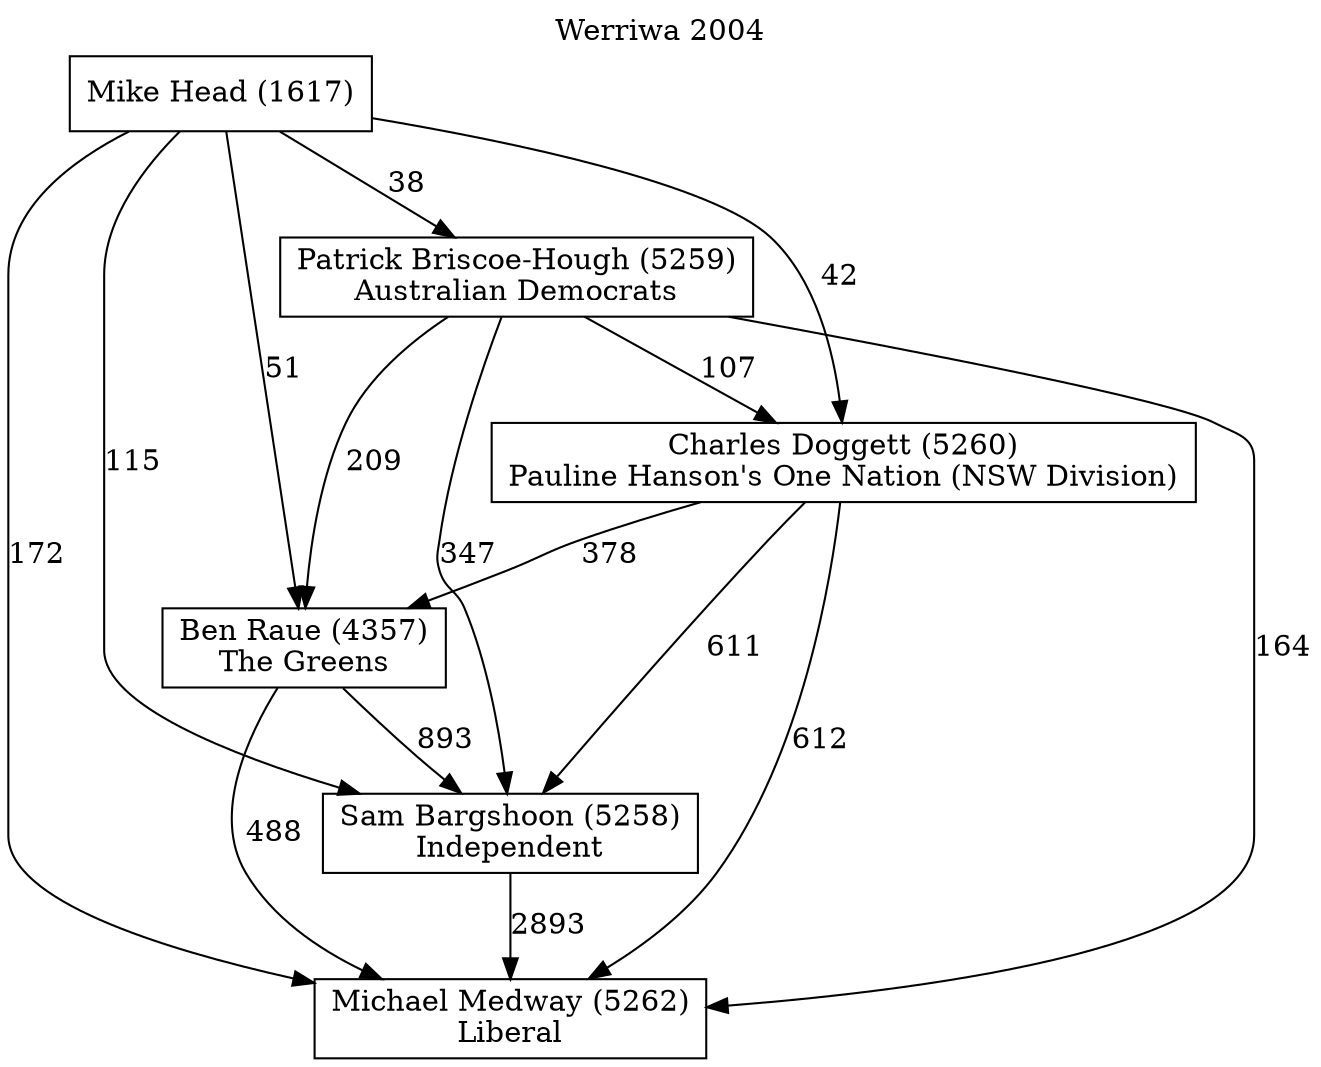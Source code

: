 // House preference flow
digraph "Michael Medway (5262)_Werriwa_2004" {
	graph [label="Werriwa 2004" labelloc=t mclimit=2]
	node [shape=box]
	"Michael Medway (5262)" [label="Michael Medway (5262)
Liberal"]
	"Sam Bargshoon (5258)" [label="Sam Bargshoon (5258)
Independent"]
	"Ben Raue (4357)" [label="Ben Raue (4357)
The Greens"]
	"Charles Doggett (5260)" [label="Charles Doggett (5260)
Pauline Hanson's One Nation (NSW Division)"]
	"Patrick Briscoe-Hough (5259)" [label="Patrick Briscoe-Hough (5259)
Australian Democrats"]
	"Mike Head (1617)" [label="Mike Head (1617)
"]
	"Sam Bargshoon (5258)" -> "Michael Medway (5262)" [label=2893]
	"Ben Raue (4357)" -> "Sam Bargshoon (5258)" [label=893]
	"Charles Doggett (5260)" -> "Ben Raue (4357)" [label=378]
	"Patrick Briscoe-Hough (5259)" -> "Charles Doggett (5260)" [label=107]
	"Mike Head (1617)" -> "Patrick Briscoe-Hough (5259)" [label=38]
	"Ben Raue (4357)" -> "Michael Medway (5262)" [label=488]
	"Charles Doggett (5260)" -> "Michael Medway (5262)" [label=612]
	"Patrick Briscoe-Hough (5259)" -> "Michael Medway (5262)" [label=164]
	"Mike Head (1617)" -> "Michael Medway (5262)" [label=172]
	"Mike Head (1617)" -> "Charles Doggett (5260)" [label=42]
	"Patrick Briscoe-Hough (5259)" -> "Ben Raue (4357)" [label=209]
	"Mike Head (1617)" -> "Ben Raue (4357)" [label=51]
	"Charles Doggett (5260)" -> "Sam Bargshoon (5258)" [label=611]
	"Patrick Briscoe-Hough (5259)" -> "Sam Bargshoon (5258)" [label=347]
	"Mike Head (1617)" -> "Sam Bargshoon (5258)" [label=115]
}

